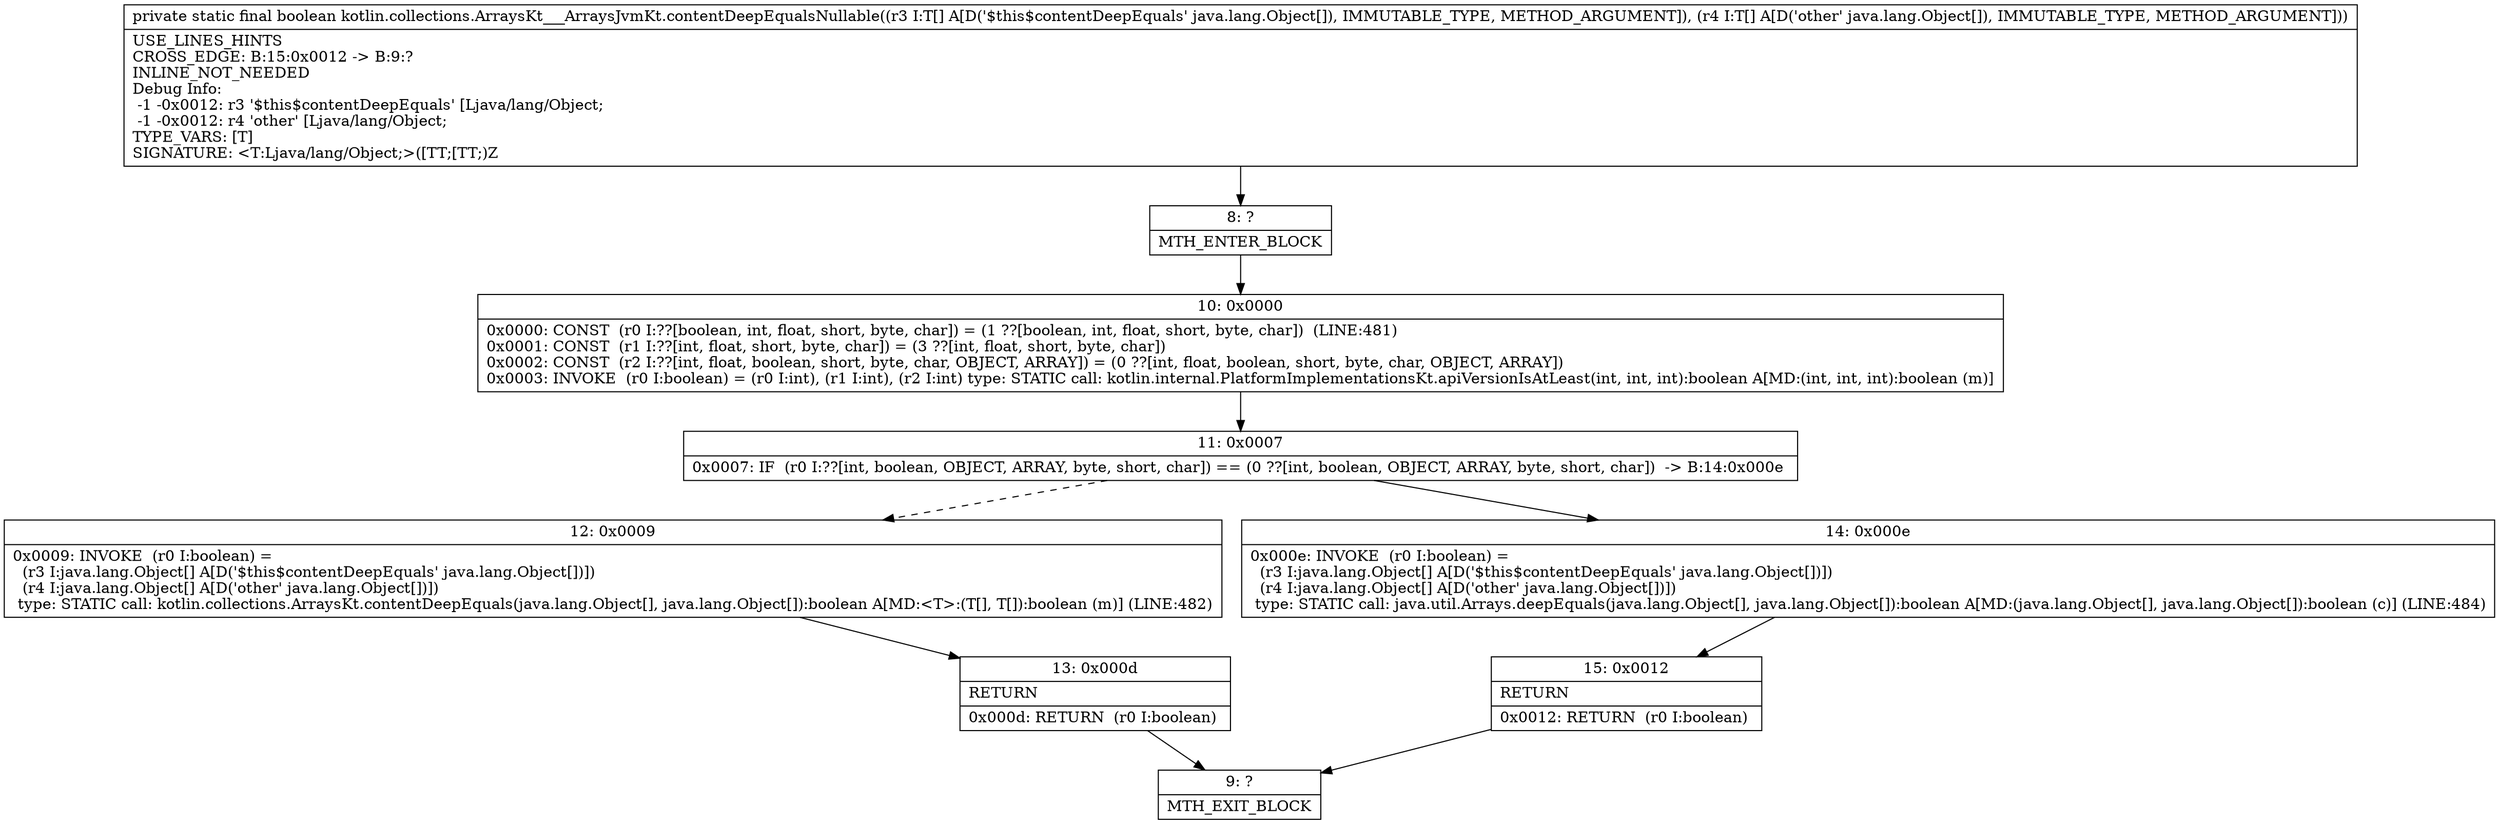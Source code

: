 digraph "CFG forkotlin.collections.ArraysKt___ArraysJvmKt.contentDeepEqualsNullable([Ljava\/lang\/Object;[Ljava\/lang\/Object;)Z" {
Node_8 [shape=record,label="{8\:\ ?|MTH_ENTER_BLOCK\l}"];
Node_10 [shape=record,label="{10\:\ 0x0000|0x0000: CONST  (r0 I:??[boolean, int, float, short, byte, char]) = (1 ??[boolean, int, float, short, byte, char])  (LINE:481)\l0x0001: CONST  (r1 I:??[int, float, short, byte, char]) = (3 ??[int, float, short, byte, char]) \l0x0002: CONST  (r2 I:??[int, float, boolean, short, byte, char, OBJECT, ARRAY]) = (0 ??[int, float, boolean, short, byte, char, OBJECT, ARRAY]) \l0x0003: INVOKE  (r0 I:boolean) = (r0 I:int), (r1 I:int), (r2 I:int) type: STATIC call: kotlin.internal.PlatformImplementationsKt.apiVersionIsAtLeast(int, int, int):boolean A[MD:(int, int, int):boolean (m)]\l}"];
Node_11 [shape=record,label="{11\:\ 0x0007|0x0007: IF  (r0 I:??[int, boolean, OBJECT, ARRAY, byte, short, char]) == (0 ??[int, boolean, OBJECT, ARRAY, byte, short, char])  \-\> B:14:0x000e \l}"];
Node_12 [shape=record,label="{12\:\ 0x0009|0x0009: INVOKE  (r0 I:boolean) = \l  (r3 I:java.lang.Object[] A[D('$this$contentDeepEquals' java.lang.Object[])])\l  (r4 I:java.lang.Object[] A[D('other' java.lang.Object[])])\l type: STATIC call: kotlin.collections.ArraysKt.contentDeepEquals(java.lang.Object[], java.lang.Object[]):boolean A[MD:\<T\>:(T[], T[]):boolean (m)] (LINE:482)\l}"];
Node_13 [shape=record,label="{13\:\ 0x000d|RETURN\l|0x000d: RETURN  (r0 I:boolean) \l}"];
Node_9 [shape=record,label="{9\:\ ?|MTH_EXIT_BLOCK\l}"];
Node_14 [shape=record,label="{14\:\ 0x000e|0x000e: INVOKE  (r0 I:boolean) = \l  (r3 I:java.lang.Object[] A[D('$this$contentDeepEquals' java.lang.Object[])])\l  (r4 I:java.lang.Object[] A[D('other' java.lang.Object[])])\l type: STATIC call: java.util.Arrays.deepEquals(java.lang.Object[], java.lang.Object[]):boolean A[MD:(java.lang.Object[], java.lang.Object[]):boolean (c)] (LINE:484)\l}"];
Node_15 [shape=record,label="{15\:\ 0x0012|RETURN\l|0x0012: RETURN  (r0 I:boolean) \l}"];
MethodNode[shape=record,label="{private static final boolean kotlin.collections.ArraysKt___ArraysJvmKt.contentDeepEqualsNullable((r3 I:T[] A[D('$this$contentDeepEquals' java.lang.Object[]), IMMUTABLE_TYPE, METHOD_ARGUMENT]), (r4 I:T[] A[D('other' java.lang.Object[]), IMMUTABLE_TYPE, METHOD_ARGUMENT]))  | USE_LINES_HINTS\lCROSS_EDGE: B:15:0x0012 \-\> B:9:?\lINLINE_NOT_NEEDED\lDebug Info:\l  \-1 \-0x0012: r3 '$this$contentDeepEquals' [Ljava\/lang\/Object;\l  \-1 \-0x0012: r4 'other' [Ljava\/lang\/Object;\lTYPE_VARS: [T]\lSIGNATURE: \<T:Ljava\/lang\/Object;\>([TT;[TT;)Z\l}"];
MethodNode -> Node_8;Node_8 -> Node_10;
Node_10 -> Node_11;
Node_11 -> Node_12[style=dashed];
Node_11 -> Node_14;
Node_12 -> Node_13;
Node_13 -> Node_9;
Node_14 -> Node_15;
Node_15 -> Node_9;
}

